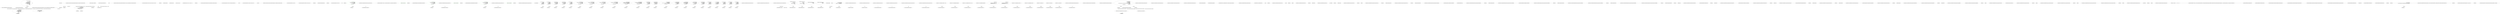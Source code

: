 digraph  {
n36 [label="System.Collections.Generic.IEnumerable<CommandLine.Core.Token>", span=""];
n37 [label="System.Func<string, CommandLine.Infrastructure.Maybe<CommandLine.Core.TypeDescriptor>>", span=""];
n38 [label="CommandLine.Core.Token", span=""];
n39 [label="CommandLine.Core.Token", span=""];
n40 [label="System.Collections.Generic.IEnumerable<CommandLine.Core.Token>", span=""];
n41 [label=nameIndex, span=""];
n0 [cluster="CommandLine.Core.Sequence.Partition(System.Collections.Generic.IEnumerable<CommandLine.Core.Token>, System.Func<string, CommandLine.Infrastructure.Maybe<CommandLine.Core.TypeDescriptor>>)", label="Entry CommandLine.Core.Sequence.Partition(System.Collections.Generic.IEnumerable<CommandLine.Core.Token>, System.Func<string, CommandLine.Infrastructure.Maybe<CommandLine.Core.TypeDescriptor>>)", span="11-11"];
n1 [cluster="CommandLine.Core.Sequence.Partition(System.Collections.Generic.IEnumerable<CommandLine.Core.Token>, System.Func<string, CommandLine.Infrastructure.Maybe<CommandLine.Core.TypeDescriptor>>)", label="return from tseq in tokens.Pairwise(\r\n                (f, s) =>\r\n                        f.IsName() && s.IsValue()\r\n                            ? typeLookup(f.Text).Return(info =>\r\n                                   info.TargetType == TargetType.Sequence\r\n                                        ? new[] { f }.Concat(tokens.OfSequence(f, info))\r\n                                        : new Token[] { }, new Token[] { })\r\n                            : new Token[] { })\r\n                   from t in tseq\r\n                   select t;", span="15-24"];
n5 [cluster="lambda expression", label="f.IsName() && s.IsValue()\r\n                            ? typeLookup(f.Text).Return(info =>\r\n                                   info.TargetType == TargetType.Sequence\r\n                                        ? new[] { f }.Concat(tokens.OfSequence(f, info))\r\n                                        : new Token[] { }, new Token[] { })\r\n                            : new Token[] { }", span="17-22"];
n12 [cluster="lambda expression", label="info.TargetType == TargetType.Sequence\r\n                                        ? new[] { f }.Concat(tokens.OfSequence(f, info))\r\n                                        : new Token[] { }", span="19-21"];
n2 [cluster="CommandLine.Core.Sequence.Partition(System.Collections.Generic.IEnumerable<CommandLine.Core.Token>, System.Func<string, CommandLine.Infrastructure.Maybe<CommandLine.Core.TypeDescriptor>>)", label="Exit CommandLine.Core.Sequence.Partition(System.Collections.Generic.IEnumerable<CommandLine.Core.Token>, System.Func<string, CommandLine.Infrastructure.Maybe<CommandLine.Core.TypeDescriptor>>)", span="11-11"];
n3 [cluster="System.Collections.Generic.IEnumerable<TSource>.Pairwise<TSource, TResult>(System.Func<TSource, TSource, TResult>)", label="Entry System.Collections.Generic.IEnumerable<TSource>.Pairwise<TSource, TResult>(System.Func<TSource, TSource, TResult>)", span="10-10"];
n4 [cluster="lambda expression", label="Entry lambda expression", span="16-22"];
n6 [cluster="lambda expression", label="Exit lambda expression", span="16-22"];
n7 [cluster="CommandLine.Core.Token.IsName()", label="Entry CommandLine.Core.Token.IsName()", span="68-68"];
n8 [cluster="CommandLine.Core.Token.IsValue()", label="Entry CommandLine.Core.Token.IsValue()", span="73-73"];
n9 [cluster="System.Func<T, TResult>.Invoke(T)", label="Entry System.Func<T, TResult>.Invoke(T)", span="0-0"];
n10 [cluster="CommandLine.Infrastructure.Maybe<T1>.Return<T1, T2>(System.Func<T1, T2>, T2)", label="Entry CommandLine.Infrastructure.Maybe<T1>.Return<T1, T2>(System.Func<T1, T2>, T2)", span="100-100"];
n11 [cluster="lambda expression", label="Entry lambda expression", span="18-21"];
n13 [cluster="lambda expression", label="Exit lambda expression", span="18-21"];
n14 [cluster="System.Collections.Generic.IEnumerable<CommandLine.Core.Token>.OfSequence(CommandLine.Core.Token, CommandLine.Core.TypeDescriptor)", label="Entry System.Collections.Generic.IEnumerable<CommandLine.Core.Token>.OfSequence(CommandLine.Core.Token, CommandLine.Core.TypeDescriptor)", span="27-27"];
n15 [cluster="System.Collections.Generic.IEnumerable<TSource>.Concat<TSource>(System.Collections.Generic.IEnumerable<TSource>)", label="Entry System.Collections.Generic.IEnumerable<TSource>.Concat<TSource>(System.Collections.Generic.IEnumerable<TSource>)", span="0-0"];
n16 [cluster="CommandLine.Core.Sequence.OfSequence(System.Collections.Generic.IEnumerable<CommandLine.Core.Token>, CommandLine.Core.Token, CommandLine.Core.TypeDescriptor)", label="Entry CommandLine.Core.Sequence.OfSequence(System.Collections.Generic.IEnumerable<CommandLine.Core.Token>, CommandLine.Core.Token, CommandLine.Core.TypeDescriptor)", span="27-27"];
n17 [cluster="CommandLine.Core.Sequence.OfSequence(System.Collections.Generic.IEnumerable<CommandLine.Core.Token>, CommandLine.Core.Token, CommandLine.Core.TypeDescriptor)", label="var nameIndex = tokens.IndexOf(t => t.Equals(nameToken))", span="29-29"];
n26 [cluster="lambda expression", label="t.Equals(nameToken)", span="29-29"];
n19 [cluster="CommandLine.Core.Sequence.OfSequence(System.Collections.Generic.IEnumerable<CommandLine.Core.Token>, CommandLine.Core.Token, CommandLine.Core.TypeDescriptor)", label="return info.MaxItems.Return(\r\n                    n => tokens.Skip(nameIndex + 1).Take(n),\r\n                         tokens.Skip(nameIndex + 1).TakeWhile(v => v.IsValue()));", span="32-34"];
n30 [cluster="lambda expression", label="tokens.Skip(nameIndex + 1).Take(n)", span="33-33"];
n18 [cluster="CommandLine.Core.Sequence.OfSequence(System.Collections.Generic.IEnumerable<CommandLine.Core.Token>, CommandLine.Core.Token, CommandLine.Core.TypeDescriptor)", label="nameIndex >= 0", span="30-30"];
n22 [cluster="System.Collections.Generic.IEnumerable<TSource>.IndexOf<TSource>(System.Func<TSource, bool>)", label="Entry System.Collections.Generic.IEnumerable<TSource>.IndexOf<TSource>(System.Func<TSource, bool>)", span="36-36"];
n25 [cluster="lambda expression", label="Entry lambda expression", span="29-29"];
n20 [cluster="CommandLine.Core.Sequence.OfSequence(System.Collections.Generic.IEnumerable<CommandLine.Core.Token>, CommandLine.Core.Token, CommandLine.Core.TypeDescriptor)", label="return new Token[] { };", span="36-36"];
n21 [cluster="CommandLine.Core.Sequence.OfSequence(System.Collections.Generic.IEnumerable<CommandLine.Core.Token>, CommandLine.Core.Token, CommandLine.Core.TypeDescriptor)", label="Exit CommandLine.Core.Sequence.OfSequence(System.Collections.Generic.IEnumerable<CommandLine.Core.Token>, CommandLine.Core.Token, CommandLine.Core.TypeDescriptor)", span="27-27"];
n23 [cluster="System.Collections.Generic.IEnumerable<TSource>.Skip<TSource>(int)", label="Entry System.Collections.Generic.IEnumerable<TSource>.Skip<TSource>(int)", span="0-0"];
n24 [cluster="System.Collections.Generic.IEnumerable<TSource>.TakeWhile<TSource>(System.Func<TSource, bool>)", label="Entry System.Collections.Generic.IEnumerable<TSource>.TakeWhile<TSource>(System.Func<TSource, bool>)", span="0-0"];
n29 [cluster="lambda expression", label="Entry lambda expression", span="33-33"];
n33 [cluster="lambda expression", label="Entry lambda expression", span="34-34"];
n27 [cluster="lambda expression", label="Exit lambda expression", span="29-29"];
n28 [cluster="CommandLine.Core.Token.Equals(CommandLine.Core.Token)", label="Entry CommandLine.Core.Token.Equals(CommandLine.Core.Token)", span="55-55"];
n31 [cluster="lambda expression", label="Exit lambda expression", span="33-33"];
n32 [cluster="System.Collections.Generic.IEnumerable<TSource>.Take<TSource>(int)", label="Entry System.Collections.Generic.IEnumerable<TSource>.Take<TSource>(int)", span="0-0"];
n34 [cluster="lambda expression", label="v.IsValue()", span="34-34"];
n35 [cluster="lambda expression", label="Exit lambda expression", span="34-34"];
d119 [cluster="CommandLine.Tests.Unit.Core.InstanceBuilderTests.Parse_sequence_value_without_range_constraints(string[], long[])", color=green, community=0, label="var result = InstanceBuilder.Build(\r\n                () => new FakeOptionsWithSequenceWithoutRange(),\r\n                arguments,\r\n                StringComparer.Ordinal,\r\n                CultureInfo.InvariantCulture)", prediction=0, span="304-308"];
d118 [cluster="CommandLine.Tests.Unit.Core.InstanceBuilderTests.Parse_sequence_value_without_range_constraints(string[], long[])", label="Entry CommandLine.Tests.Unit.Core.InstanceBuilderTests.Parse_sequence_value_without_range_constraints(string[], long[])", span="299-299"];
d120 [cluster="CommandLine.Tests.Unit.Core.InstanceBuilderTests.Parse_sequence_value_without_range_constraints(string[], long[])", label="expected.ShouldBeEquivalentTo(result.Value.LongSequence)", span="311-311"];
d9 [cluster="CommandLine.Core.InstanceBuilder.Build<T>(System.Func<T>, System.Collections.Generic.IEnumerable<string>, System.StringComparer, System.Globalization.CultureInfo)", label="Entry CommandLine.Core.InstanceBuilder.Build<T>(System.Func<T>, System.Collections.Generic.IEnumerable<string>, System.StringComparer, System.Globalization.CultureInfo)", span="12-12"];
d122 [cluster="lambda expression", label="Entry lambda expression", span="305-305"];
d123 [cluster="lambda expression", color=green, community=0, label="new FakeOptionsWithSequenceWithoutRange()", prediction=1, span="305-305"];
d124 [cluster="lambda expression", label="Exit lambda expression", span="305-305"];
d125 [cluster="CommandLine.Tests.Fakes.FakeOptionsWithSequenceWithoutRange.FakeOptionsWithSequenceWithoutRange()", label="Entry CommandLine.Tests.Fakes.FakeOptionsWithSequenceWithoutRange.FakeOptionsWithSequenceWithoutRange()", span="9-9"];
d127 [cluster="CommandLine.Tests.Unit.Core.InstanceBuilderTests.Parse_long_sequence_with_separator(string[], long[])", color=green, community=0, label="var result = InstanceBuilder.Build(\r\n                () => new FakeOptionsWithSequenceAndSeparator(),\r\n                arguments,\r\n                StringComparer.Ordinal,\r\n                CultureInfo.InvariantCulture)", prediction=2, span="323-327"];
d126 [cluster="CommandLine.Tests.Unit.Core.InstanceBuilderTests.Parse_long_sequence_with_separator(string[], long[])", label="Entry CommandLine.Tests.Unit.Core.InstanceBuilderTests.Parse_long_sequence_with_separator(string[], long[])", span="318-318"];
d128 [cluster="CommandLine.Tests.Unit.Core.InstanceBuilderTests.Parse_long_sequence_with_separator(string[], long[])", label="expected.ShouldBeEquivalentTo(result.Value.LongSequence)", span="330-330"];
d130 [cluster="lambda expression", label="Entry lambda expression", span="324-324"];
d131 [cluster="lambda expression", color=green, community=0, label="new FakeOptionsWithSequenceAndSeparator()", prediction=3, span="324-324"];
d132 [cluster="lambda expression", label="Exit lambda expression", span="324-324"];
d133 [cluster="CommandLine.Tests.Fakes.FakeOptionsWithSequenceAndSeparator.FakeOptionsWithSequenceAndSeparator()", label="Entry CommandLine.Tests.Fakes.FakeOptionsWithSequenceAndSeparator.FakeOptionsWithSequenceAndSeparator()", span="9-9"];
d135 [cluster="CommandLine.Tests.Unit.Core.InstanceBuilderTests.Parse_string_sequence_with_separator(string[], string[])", color=green, community=0, label="var result = InstanceBuilder.Build(\r\n                () => new FakeOptionsWithSequenceAndSeparator(),\r\n                arguments,\r\n                StringComparer.Ordinal,\r\n                CultureInfo.InvariantCulture)", prediction=4, span="343-347"];
d134 [cluster="CommandLine.Tests.Unit.Core.InstanceBuilderTests.Parse_string_sequence_with_separator(string[], string[])", label="Entry CommandLine.Tests.Unit.Core.InstanceBuilderTests.Parse_string_sequence_with_separator(string[], string[])", span="338-338"];
d136 [cluster="CommandLine.Tests.Unit.Core.InstanceBuilderTests.Parse_string_sequence_with_separator(string[], string[])", label="expected.ShouldBeEquivalentTo(result.Value.StringSequence)", span="350-350"];
d138 [cluster="lambda expression", label="Entry lambda expression", span="344-344"];
d139 [cluster="lambda expression", color=green, community=0, label="new FakeOptionsWithSequenceAndSeparator()", prediction=5, span="344-344"];
d140 [cluster="lambda expression", label="Exit lambda expression", span="344-344"];
d121 [cluster="CommandLine.Tests.Unit.Core.InstanceBuilderTests.Parse_sequence_value_without_range_constraints(string[], long[])", label="Exit CommandLine.Tests.Unit.Core.InstanceBuilderTests.Parse_sequence_value_without_range_constraints(string[], long[])", span="299-299"];
d104 [cluster="Unk.ShouldBeEquivalentTo", label="Entry Unk.ShouldBeEquivalentTo", span=""];
d3 [cluster="CommandLine.Tests.Unit.Core.InstanceBuilderTests.Explicit_help_request_generates_help_requested_error()", label="var result = InstanceBuilder.Build(\r\n                () => fakeOptions,\r\n                new[] { ''--help'' },\r\n                StringComparer.Ordinal,\r\n                CultureInfo.InvariantCulture)", span="24-28"];
d16 [cluster="CommandLine.Tests.Unit.Core.InstanceBuilderTests.Parse_negative_long_value(string[], long)", label="var result = InstanceBuilder.Build(\r\n                () => new FakeOptions(),\r\n                arguments,\r\n                StringComparer.Ordinal,\r\n                CultureInfo.InvariantCulture)", span="45-49"];
d24 [cluster="CommandLine.Tests.Unit.Core.InstanceBuilderTests.Parse_double_value(string[], double)", label="var result = InstanceBuilder.Build(\r\n                () => new FakeOptionsWithDouble(),\r\n                arguments,\r\n                StringComparer.Ordinal,\r\n                CultureInfo.InvariantCulture)", span="68-72"];
d32 [cluster="CommandLine.Tests.Unit.Core.InstanceBuilderTests.Parse_int_sequence(string[], int[])", label="var result = InstanceBuilder.Build(\r\n                () => new FakeOptionsWithSequence(),\r\n                arguments,\r\n                StringComparer.Ordinal,\r\n                CultureInfo.InvariantCulture)", span="92-96"];
d41 [cluster="CommandLine.Tests.Unit.Core.InstanceBuilderTests.Parse_int_sequence_with_range(string[], int[])", label="var result = InstanceBuilder.Build(\r\n                () => new FakeOptions(),\r\n                arguments,\r\n                StringComparer.Ordinal,\r\n                CultureInfo.InvariantCulture)", span="114-118"];
d48 [cluster="CommandLine.Tests.Unit.Core.InstanceBuilderTests.Parse_string_sequence_with_only_min_constraint(string[], string[])", label="var result = InstanceBuilder.Build(\r\n                () => new FakeOptionsWithSequenceAndOnlyMinConstraint(),\r\n                arguments,\r\n                StringComparer.Ordinal,\r\n                CultureInfo.InvariantCulture)", span="137-141"];
d56 [cluster="CommandLine.Tests.Unit.Core.InstanceBuilderTests.Parse_string_sequence_with_only_max_constraint(string[], string[])", label="var result = InstanceBuilder.Build(\r\n                () => new FakeOptionsWithSequenceAndOnlyMaxConstraint(),\r\n                arguments,\r\n                StringComparer.Ordinal,\r\n                CultureInfo.InvariantCulture)", span="159-163"];
d65 [cluster="CommandLine.Tests.Unit.Core.InstanceBuilderTests.Breaking_min_constraint_in_string_sequence_gererates_MissingValueOptionError()", label="var result = InstanceBuilder.Build(\r\n                () => new FakeOptionsWithSequenceAndOnlyMinConstraint(),\r\n                new[] { ''-s'' },\r\n                StringComparer.Ordinal,\r\n                CultureInfo.InvariantCulture)", span="178-182"];
d75 [cluster="CommandLine.Tests.Unit.Core.InstanceBuilderTests.Breaking_min_constraint_in_string_sequence_as_value_gererates_SequenceOutOfRangeError()", label="var result = InstanceBuilder.Build(\r\n                () => new FakeOptionsWithSequenceAndOnlyMinConstraintAsValue(),\r\n                new string[] { },\r\n                StringComparer.Ordinal,\r\n                CultureInfo.InvariantCulture)", span="197-201"];
d85 [cluster="CommandLine.Tests.Unit.Core.InstanceBuilderTests.Breaking_max_constraint_in_string_sequence_gererates_SequenceOutOfRangeError()", label="var result = InstanceBuilder.Build(\r\n                () => new FakeOptionsWithSequenceAndOnlyMaxConstraint(),\r\n                new[] { ''--string-seq=one'', ''two'', ''three'', ''this-is-too-much'' },\r\n                StringComparer.Ordinal,\r\n                CultureInfo.InvariantCulture)", span="217-221"];
d93 [cluster="CommandLine.Tests.Unit.Core.InstanceBuilderTests.Breaking_max_constraint_in_string_sequence_as_value_gererates_SequenceOutOfRangeError()", label="var result = InstanceBuilder.Build(\r\n                () => new FakeOptionsWithSequenceAndOnlyMaxConstraintAsValue(),\r\n                new[] { ''one'', ''two'', ''three'', ''this-is-too-much'' },\r\n                StringComparer.Ordinal,\r\n                CultureInfo.InvariantCulture)", span="236-240"];
d101 [cluster="CommandLine.Tests.Unit.Core.InstanceBuilderTests.Parse_enum_value(string[], CommandLine.Tests.Fakes.Colors)", label="var result = InstanceBuilder.Build(\r\n                () => new FakeOptionsWithEnum(),\r\n                arguments,\r\n                StringComparer.Ordinal,\r\n                CultureInfo.InvariantCulture)", span="260-264"];
d111 [cluster="CommandLine.Tests.Unit.Core.InstanceBuilderTests.Parse_values_partitioned_between_sequence_and_scalar()", label="var result = InstanceBuilder.Build(\r\n                () => new FakeOptionsWithValues(),\r\n                new[] { ''10'', ''a'', ''b'', ''c'', ''20'' },\r\n                StringComparer.Ordinal,\r\n                CultureInfo.InvariantCulture)", span="285-289"];
d165 [cluster="CommandLine.Tests.Unit.Core.InstanceBuilderTests.Parse_option_from_different_sets_gererates_MutuallyExclusiveSetError()", label="var result = InstanceBuilder.Build(\r\n                () => new FakeOptionsWithSets(),\r\n                new[] { ''--weburl'', ''http://mywebsite.org/'', ''--ftpurl'', ''fpt://ftpsite.org/'' },\r\n                StringComparer.Ordinal,\r\n                CultureInfo.InvariantCulture)", span="398-402"];
d175 [cluster="CommandLine.Tests.Unit.Core.InstanceBuilderTests.Two_required_options_at_the_same_set_and_one_is_true()", label="var result = InstanceBuilder.Build(\r\n                () => new FakeOptionWithRequiredAndSet(),\r\n                new[] { ''--ftpurl'', ''str1''},\r\n                StringComparer.Ordinal,\r\n                CultureInfo.InvariantCulture)", span="418-422"];
d184 [cluster="CommandLine.Tests.Unit.Core.InstanceBuilderTests.Two_required_options_at_the_same_set_and_both_are_true()", label="var result = InstanceBuilder.Build(\r\n                () => new FakeOptionWithRequiredAndSet(),\r\n                new[] { ''--ftpurl'', ''str1'', ''--weburl'', ''str2'' },\r\n                StringComparer.Ordinal,\r\n                CultureInfo.InvariantCulture)", span="438-442"];
d192 [cluster="CommandLine.Tests.Unit.Core.InstanceBuilderTests.Two_required_options_at_the_same_set_and_none_are_true()", label="var result = InstanceBuilder.Build(\r\n                () => new FakeOptionWithRequiredAndSet(),\r\n                new[] {''''},\r\n                StringComparer.Ordinal,\r\n                CultureInfo.InvariantCulture)", span="458-462"];
d201 [cluster="CommandLine.Tests.Unit.Core.InstanceBuilderTests.Omitting_required_option_gererates_MissingRequiredOptionError()", label="var result = InstanceBuilder.Build(\r\n                () => new FakeOptionWithRequired(),\r\n                new string[] { },\r\n                StringComparer.Ordinal,\r\n                CultureInfo.InvariantCulture)", span="476-480"];
d210 [cluster="CommandLine.Tests.Unit.Core.InstanceBuilderTests.Wrong_range_in_sequence_gererates_SequenceOutOfRangeError()", label="var result = InstanceBuilder.Build(\r\n                () => new FakeOptions(),\r\n                new [] { ''-i'', ''10'' },\r\n                StringComparer.Ordinal,\r\n                CultureInfo.InvariantCulture)", span="495-499"];
d218 [cluster="CommandLine.Tests.Unit.Core.InstanceBuilderTests.Parse_unknown_long_option_gererates_UnknownOptionError()", label="var result = InstanceBuilder.Build(\r\n                () => new FakeOptions(),\r\n                new[] { ''--stringvalue'', ''abc'', ''--xyz'' },\r\n                StringComparer.Ordinal,\r\n                CultureInfo.InvariantCulture)", span="514-518"];
d227 [cluster="CommandLine.Tests.Unit.Core.InstanceBuilderTests.Parse_unknown_short_option_gererates_UnknownOptionError()", label="var result = InstanceBuilder.Build(\r\n                () => new FakeOptions(),\r\n                new[] { ''-z'', ''-x'' },\r\n                StringComparer.Ordinal,\r\n                CultureInfo.InvariantCulture)", span="533-537"];
d235 [cluster="CommandLine.Tests.Unit.Core.InstanceBuilderTests.Parse_unknown_short_option_in_option_group_gererates_UnknownOptionError()", label="var result = InstanceBuilder.Build(\r\n                () => new FakeOptions(),\r\n                new[] { ''-zx'' },\r\n                StringComparer.Ordinal,\r\n                CultureInfo.InvariantCulture)", span="552-556"];
d242 [cluster="CommandLine.Tests.Unit.Core.InstanceBuilderTests.Omitting_names_assumes_identifier_as_long_name(string[], string)", label="var result = InstanceBuilder.Build(\r\n                () => new FakeOptions(),\r\n                arguments,\r\n                StringComparer.Ordinal,\r\n                CultureInfo.InvariantCulture)", span="572-576"];
d129 [cluster="CommandLine.Tests.Unit.Core.InstanceBuilderTests.Parse_long_sequence_with_separator(string[], long[])", label="Exit CommandLine.Tests.Unit.Core.InstanceBuilderTests.Parse_long_sequence_with_separator(string[], long[])", span="318-318"];
d137 [cluster="CommandLine.Tests.Unit.Core.InstanceBuilderTests.Parse_string_sequence_with_separator(string[], string[])", label="Exit CommandLine.Tests.Unit.Core.InstanceBuilderTests.Parse_string_sequence_with_separator(string[], string[])", span="338-338"];
d102 [cluster="CommandLine.Tests.Unit.Core.InstanceBuilderTests.Parse_enum_value(string[], CommandLine.Tests.Fakes.Colors)", label="expected.ShouldBeEquivalentTo(result.Value.Colors)", span="267-267"];
d112 [cluster="CommandLine.Tests.Unit.Core.InstanceBuilderTests.Parse_values_partitioned_between_sequence_and_scalar()", label="expectedResult.ShouldBeEquivalentTo(result.Value)", span="292-292"];
d145 [cluster="CommandLine.Tests.Unit.Core.InstanceBuilderTests.Double_dash_force_subsequent_arguments_as_values()", label="expectedResult.ShouldBeEquivalentTo(result.Value)", span="382-382"];
d176 [cluster="CommandLine.Tests.Unit.Core.InstanceBuilderTests.Two_required_options_at_the_same_set_and_one_is_true()", label="expectedResult.ShouldBeEquivalentTo(result.Value)", span="425-425"];
d185 [cluster="CommandLine.Tests.Unit.Core.InstanceBuilderTests.Two_required_options_at_the_same_set_and_both_are_true()", label="expectedResult.ShouldBeEquivalentTo(result.Value)", span="445-445"];
d1 [cluster="CommandLine.Tests.Unit.Core.InstanceBuilderTests.Explicit_help_request_generates_help_requested_error()", label="var fakeOptions = new FakeOptions()", span="18-18"];
d2 [cluster="CommandLine.Tests.Unit.Core.InstanceBuilderTests.Explicit_help_request_generates_help_requested_error()", label="var expectedResult = ParserResult.Create(\r\n                ParserResultType.Options,\r\n                fakeOptions, new Error[] { new HelpRequestedError() })", span="19-21"];
d4 [cluster="CommandLine.Tests.Unit.Core.InstanceBuilderTests.Explicit_help_request_generates_help_requested_error()", label="Assert.True(expectedResult.Equals(result))", span="31-31"];
d12 [cluster="lambda expression", label="Entry lambda expression", span="25-25"];
d15 [cluster="CommandLine.Tests.Unit.Core.InstanceBuilderTests.Parse_negative_long_value(string[], long)", label="Entry CommandLine.Tests.Unit.Core.InstanceBuilderTests.Parse_negative_long_value(string[], long)", span="40-40"];
d17 [cluster="CommandLine.Tests.Unit.Core.InstanceBuilderTests.Parse_negative_long_value(string[], long)", label="Assert.Equal(expected, result.Value.LongValue)", span="52-52"];
d20 [cluster="lambda expression", label="Entry lambda expression", span="46-46"];
d23 [cluster="CommandLine.Tests.Unit.Core.InstanceBuilderTests.Parse_double_value(string[], double)", label="Entry CommandLine.Tests.Unit.Core.InstanceBuilderTests.Parse_double_value(string[], double)", span="63-63"];
d25 [cluster="CommandLine.Tests.Unit.Core.InstanceBuilderTests.Parse_double_value(string[], double)", label="Assert.Equal(expected, result.Value.DoubleValue)", span="75-75"];
d27 [cluster="lambda expression", label="Entry lambda expression", span="69-69"];
d31 [cluster="CommandLine.Tests.Unit.Core.InstanceBuilderTests.Parse_int_sequence(string[], int[])", label="Entry CommandLine.Tests.Unit.Core.InstanceBuilderTests.Parse_int_sequence(string[], int[])", span="87-87"];
d33 [cluster="CommandLine.Tests.Unit.Core.InstanceBuilderTests.Parse_int_sequence(string[], int[])", label="Assert.True(expected.SequenceEqual(result.Value.IntSequence))", span="99-99"];
d36 [cluster="lambda expression", label="Entry lambda expression", span="93-93"];
d40 [cluster="CommandLine.Tests.Unit.Core.InstanceBuilderTests.Parse_int_sequence_with_range(string[], int[])", label="Entry CommandLine.Tests.Unit.Core.InstanceBuilderTests.Parse_int_sequence_with_range(string[], int[])", span="109-109"];
d42 [cluster="CommandLine.Tests.Unit.Core.InstanceBuilderTests.Parse_int_sequence_with_range(string[], int[])", label="Assert.True(expected.SequenceEqual(result.Value.IntSequence))", span="121-121"];
d44 [cluster="lambda expression", label="Entry lambda expression", span="115-115"];
d47 [cluster="CommandLine.Tests.Unit.Core.InstanceBuilderTests.Parse_string_sequence_with_only_min_constraint(string[], string[])", label="Entry CommandLine.Tests.Unit.Core.InstanceBuilderTests.Parse_string_sequence_with_only_min_constraint(string[], string[])", span="132-132"];
d49 [cluster="CommandLine.Tests.Unit.Core.InstanceBuilderTests.Parse_string_sequence_with_only_min_constraint(string[], string[])", label="Assert.True(expected.SequenceEqual(result.Value.StringSequence))", span="144-144"];
d51 [cluster="lambda expression", label="Entry lambda expression", span="138-138"];
d55 [cluster="CommandLine.Tests.Unit.Core.InstanceBuilderTests.Parse_string_sequence_with_only_max_constraint(string[], string[])", label="Entry CommandLine.Tests.Unit.Core.InstanceBuilderTests.Parse_string_sequence_with_only_max_constraint(string[], string[])", span="154-154"];
d57 [cluster="CommandLine.Tests.Unit.Core.InstanceBuilderTests.Parse_string_sequence_with_only_max_constraint(string[], string[])", label="Assert.True(expected.SequenceEqual(result.Value.StringSequence))", span="166-166"];
d59 [cluster="lambda expression", label="Entry lambda expression", span="160-160"];
d64 [cluster="CommandLine.Tests.Unit.Core.InstanceBuilderTests.Breaking_min_constraint_in_string_sequence_gererates_MissingValueOptionError()", label="var expectedResult = new[] { new MissingValueOptionError(new NameInfo(''s'', ''string-seq'')) }", span="175-175"];
d66 [cluster="CommandLine.Tests.Unit.Core.InstanceBuilderTests.Breaking_min_constraint_in_string_sequence_gererates_MissingValueOptionError()", label="Assert.True(expectedResult.SequenceEqual(result.Errors))", span="185-185"];
d70 [cluster="lambda expression", label="Entry lambda expression", span="179-179"];
d74 [cluster="CommandLine.Tests.Unit.Core.InstanceBuilderTests.Breaking_min_constraint_in_string_sequence_as_value_gererates_SequenceOutOfRangeError()", label="var expectedResult = new[] { new SequenceOutOfRangeError(NameInfo.EmptyName) }", span="194-194"];
d76 [cluster="CommandLine.Tests.Unit.Core.InstanceBuilderTests.Breaking_min_constraint_in_string_sequence_as_value_gererates_SequenceOutOfRangeError()", label="Assert.True(expectedResult.SequenceEqual(result.Errors))", span="204-204"];
d79 [cluster="lambda expression", label="Entry lambda expression", span="198-198"];
d84 [cluster="CommandLine.Tests.Unit.Core.InstanceBuilderTests.Breaking_max_constraint_in_string_sequence_gererates_SequenceOutOfRangeError()", label="var expectedResult = new[] { new SequenceOutOfRangeError(new NameInfo(''s'', ''string-seq'')) }", span="214-214"];
d86 [cluster="CommandLine.Tests.Unit.Core.InstanceBuilderTests.Breaking_max_constraint_in_string_sequence_gererates_SequenceOutOfRangeError()", label="Assert.True(expectedResult.SequenceEqual(result.Errors))", span="224-224"];
d88 [cluster="lambda expression", label="Entry lambda expression", span="218-218"];
d92 [cluster="CommandLine.Tests.Unit.Core.InstanceBuilderTests.Breaking_max_constraint_in_string_sequence_as_value_gererates_SequenceOutOfRangeError()", label="var expectedResult = new[] { new SequenceOutOfRangeError(NameInfo.EmptyName) }", span="233-233"];
d94 [cluster="CommandLine.Tests.Unit.Core.InstanceBuilderTests.Breaking_max_constraint_in_string_sequence_as_value_gererates_SequenceOutOfRangeError()", label="Assert.True(expectedResult.SequenceEqual(result.Errors))", span="243-243"];
d96 [cluster="lambda expression", label="Entry lambda expression", span="237-237"];
d100 [cluster="CommandLine.Tests.Unit.Core.InstanceBuilderTests.Parse_enum_value(string[], CommandLine.Tests.Fakes.Colors)", label="Entry CommandLine.Tests.Unit.Core.InstanceBuilderTests.Parse_enum_value(string[], CommandLine.Tests.Fakes.Colors)", span="255-255"];
d105 [cluster="lambda expression", label="Entry lambda expression", span="261-261"];
d110 [cluster="CommandLine.Tests.Unit.Core.InstanceBuilderTests.Parse_values_partitioned_between_sequence_and_scalar()", label="var expectedResult = new FakeOptionsWithValues\r\n                {\r\n                    StringValue = string.Empty,\r\n                    LongValue = 10L,\r\n                    StringSequence = new[] { ''a'', ''b'', ''c'' },\r\n                    IntValue = 20\r\n                }", span="276-282"];
d115 [cluster="lambda expression", label="Entry lambda expression", span="286-286"];
d164 [cluster="CommandLine.Tests.Unit.Core.InstanceBuilderTests.Parse_option_from_different_sets_gererates_MutuallyExclusiveSetError()", label="var expectedResult = new[]\r\n                {\r\n                    new MutuallyExclusiveSetError(new NameInfo('''', ''weburl'')),\r\n                    new MutuallyExclusiveSetError(new NameInfo('''', ''ftpurl''))\r\n                }", span="391-395"];
d166 [cluster="CommandLine.Tests.Unit.Core.InstanceBuilderTests.Parse_option_from_different_sets_gererates_MutuallyExclusiveSetError()", label="Assert.True(expectedResult.SequenceEqual(result.Errors))", span="405-405"];
d169 [cluster="lambda expression", label="Entry lambda expression", span="399-399"];
d174 [cluster="CommandLine.Tests.Unit.Core.InstanceBuilderTests.Two_required_options_at_the_same_set_and_one_is_true()", label="var expectedResult = new FakeOptionWithRequiredAndSet {\r\n                FtpUrl = ''str1'',\r\n                WebUrl = null\r\n            }", span="413-416"];
d179 [cluster="lambda expression", label="Entry lambda expression", span="419-419"];
d183 [cluster="CommandLine.Tests.Unit.Core.InstanceBuilderTests.Two_required_options_at_the_same_set_and_both_are_true()", label="var expectedResult = new FakeOptionWithRequiredAndSet {\r\n                FtpUrl = ''str1'',\r\n                WebUrl = ''str2''\r\n            }", span="433-436"];
d187 [cluster="lambda expression", label="Entry lambda expression", span="439-439"];
d191 [cluster="CommandLine.Tests.Unit.Core.InstanceBuilderTests.Two_required_options_at_the_same_set_and_none_are_true()", label="var expectedResult = new[]\r\n            {\r\n                new MissingRequiredOptionError(new NameInfo('''', ''ftpurl'')),\r\n                new MissingRequiredOptionError(new NameInfo('''', ''weburl''))\r\n            }", span="452-456"];
d193 [cluster="CommandLine.Tests.Unit.Core.InstanceBuilderTests.Two_required_options_at_the_same_set_and_none_are_true()", label="Assert.True(expectedResult.SequenceEqual(result.Errors))", span="465-465"];
d196 [cluster="lambda expression", label="Entry lambda expression", span="459-459"];
d200 [cluster="CommandLine.Tests.Unit.Core.InstanceBuilderTests.Omitting_required_option_gererates_MissingRequiredOptionError()", label="var expectedResult = new[] { new MissingRequiredOptionError(new NameInfo('''', ''str'')) }", span="473-473"];
d202 [cluster="CommandLine.Tests.Unit.Core.InstanceBuilderTests.Omitting_required_option_gererates_MissingRequiredOptionError()", label="Assert.True(expectedResult.SequenceEqual(result.Errors))", span="483-483"];
d204 [cluster="lambda expression", label="Entry lambda expression", span="477-477"];
d209 [cluster="CommandLine.Tests.Unit.Core.InstanceBuilderTests.Wrong_range_in_sequence_gererates_SequenceOutOfRangeError()", label="var expectedResult = new[] { new SequenceOutOfRangeError(new NameInfo(''i'', '''')) }", span="492-492"];
d211 [cluster="CommandLine.Tests.Unit.Core.InstanceBuilderTests.Wrong_range_in_sequence_gererates_SequenceOutOfRangeError()", label="Assert.True(expectedResult.SequenceEqual(result.Errors))", span="502-502"];
d213 [cluster="lambda expression", label="Entry lambda expression", span="496-496"];
d217 [cluster="CommandLine.Tests.Unit.Core.InstanceBuilderTests.Parse_unknown_long_option_gererates_UnknownOptionError()", label="var expectedResult = new[] { new UnknownOptionError(''xyz'') }", span="511-511"];
d219 [cluster="CommandLine.Tests.Unit.Core.InstanceBuilderTests.Parse_unknown_long_option_gererates_UnknownOptionError()", label="Assert.True(expectedResult.SequenceEqual(result.Errors))", span="521-521"];
d222 [cluster="lambda expression", label="Entry lambda expression", span="515-515"];
d226 [cluster="CommandLine.Tests.Unit.Core.InstanceBuilderTests.Parse_unknown_short_option_gererates_UnknownOptionError()", label="var expectedResult = new[] { new UnknownOptionError(''z'') }", span="530-530"];
d228 [cluster="CommandLine.Tests.Unit.Core.InstanceBuilderTests.Parse_unknown_short_option_gererates_UnknownOptionError()", label="Assert.True(expectedResult.SequenceEqual(result.Errors))", span="540-540"];
d230 [cluster="lambda expression", label="Entry lambda expression", span="534-534"];
d234 [cluster="CommandLine.Tests.Unit.Core.InstanceBuilderTests.Parse_unknown_short_option_in_option_group_gererates_UnknownOptionError()", label="var expectedResult = new[] { new UnknownOptionError(''z'') }", span="549-549"];
d236 [cluster="CommandLine.Tests.Unit.Core.InstanceBuilderTests.Parse_unknown_short_option_in_option_group_gererates_UnknownOptionError()", label="Assert.True(expectedResult.SequenceEqual(result.Errors))", span="559-559"];
d238 [cluster="lambda expression", label="Entry lambda expression", span="553-553"];
d241 [cluster="CommandLine.Tests.Unit.Core.InstanceBuilderTests.Omitting_names_assumes_identifier_as_long_name(string[], string)", label="Entry CommandLine.Tests.Unit.Core.InstanceBuilderTests.Omitting_names_assumes_identifier_as_long_name(string[], string)", span="567-567"];
d243 [cluster="CommandLine.Tests.Unit.Core.InstanceBuilderTests.Omitting_names_assumes_identifier_as_long_name(string[], string)", label="Assert.True(expected.Equals(result.Value.StringValue))", span="579-579"];
d246 [cluster="lambda expression", label="Entry lambda expression", span="573-573"];
d103 [cluster="CommandLine.Tests.Unit.Core.InstanceBuilderTests.Parse_enum_value(string[], CommandLine.Tests.Fakes.Colors)", label="Exit CommandLine.Tests.Unit.Core.InstanceBuilderTests.Parse_enum_value(string[], CommandLine.Tests.Fakes.Colors)", span="255-255"];
d113 [cluster="CommandLine.Tests.Unit.Core.InstanceBuilderTests.Parse_values_partitioned_between_sequence_and_scalar()", label="Exit CommandLine.Tests.Unit.Core.InstanceBuilderTests.Parse_values_partitioned_between_sequence_and_scalar()", span="273-273"];
d142 [cluster="CommandLine.Tests.Unit.Core.InstanceBuilderTests.Double_dash_force_subsequent_arguments_as_values()", label="var expectedResult = new FakeOptionsWithValues\r\n                {\r\n                    StringValue = ''str1'',\r\n                    LongValue = 10L,\r\n                    StringSequence = new[] { ''-a'', ''--bee'', ''-c'' },\r\n                    IntValue = 20\r\n                }", span="362-368"];
d144 [cluster="CommandLine.Tests.Unit.Core.InstanceBuilderTests.Double_dash_force_subsequent_arguments_as_values()", label="var result = InstanceBuilder.Build(\r\n                () => new FakeOptionsWithValues(),\r\n                (a, optionSpecs) =>\r\n                    Tokenizer.PreprocessDashDash(a,\r\n                        args => Tokenizer.Tokenize(args, name => NameLookup.Contains(name, optionSpecs, StringComparer.Ordinal))),\r\n                arguments,\r\n                StringComparer.Ordinal,\r\n                CultureInfo.InvariantCulture)", span="372-379"];
d146 [cluster="CommandLine.Tests.Unit.Core.InstanceBuilderTests.Double_dash_force_subsequent_arguments_as_values()", label="Exit CommandLine.Tests.Unit.Core.InstanceBuilderTests.Double_dash_force_subsequent_arguments_as_values()", span="359-359"];
d177 [cluster="CommandLine.Tests.Unit.Core.InstanceBuilderTests.Two_required_options_at_the_same_set_and_one_is_true()", label="Exit CommandLine.Tests.Unit.Core.InstanceBuilderTests.Two_required_options_at_the_same_set_and_one_is_true()", span="411-411"];
d186 [cluster="CommandLine.Tests.Unit.Core.InstanceBuilderTests.Two_required_options_at_the_same_set_and_both_are_true()", label="Exit CommandLine.Tests.Unit.Core.InstanceBuilderTests.Two_required_options_at_the_same_set_and_both_are_true()", span="431-431"];
d0 [cluster="CommandLine.Tests.Unit.Core.InstanceBuilderTests.Explicit_help_request_generates_help_requested_error()", label="Entry CommandLine.Tests.Unit.Core.InstanceBuilderTests.Explicit_help_request_generates_help_requested_error()", span="15-15"];
d6 [cluster="CommandLine.Tests.Fakes.FakeOptions.FakeOptions()", label="Entry CommandLine.Tests.Fakes.FakeOptions.FakeOptions()", span="6-6"];
d13 [cluster="lambda expression", label=fakeOptions, span="25-25"];
d7 [cluster="CommandLine.HelpRequestedError.HelpRequestedError()", label="Entry CommandLine.HelpRequestedError.HelpRequestedError()", span="338-338"];
d8 [cluster="CommandLine.ParserResult.Create<T>(CommandLine.ParserResultType, T, System.Collections.Generic.IEnumerable<CommandLine.Error>)", label="Entry CommandLine.ParserResult.Create<T>(CommandLine.ParserResultType, T, System.Collections.Generic.IEnumerable<CommandLine.Error>)", span="103-103"];
d5 [cluster="CommandLine.Tests.Unit.Core.InstanceBuilderTests.Explicit_help_request_generates_help_requested_error()", label="Exit CommandLine.Tests.Unit.Core.InstanceBuilderTests.Explicit_help_request_generates_help_requested_error()", span="15-15"];
d10 [cluster="CommandLine.ParserResult<T>.Equals(CommandLine.ParserResult<T>)", label="Entry CommandLine.ParserResult<T>.Equals(CommandLine.ParserResult<T>)", span="90-90"];
d11 [cluster="Unk.True", label="Entry Unk.True", span=""];
d14 [cluster="lambda expression", label="Exit lambda expression", span="25-25"];
d18 [cluster="CommandLine.Tests.Unit.Core.InstanceBuilderTests.Parse_negative_long_value(string[], long)", label="Exit CommandLine.Tests.Unit.Core.InstanceBuilderTests.Parse_negative_long_value(string[], long)", span="40-40"];
d19 [cluster="Unk.Equal", label="Entry Unk.Equal", span=""];
d22 [cluster="lambda expression", label="Exit lambda expression", span="46-46"];
d21 [cluster="lambda expression", label="new FakeOptions()", span="46-46"];
d26 [cluster="CommandLine.Tests.Unit.Core.InstanceBuilderTests.Parse_double_value(string[], double)", label="Exit CommandLine.Tests.Unit.Core.InstanceBuilderTests.Parse_double_value(string[], double)", span="63-63"];
d29 [cluster="lambda expression", label="Exit lambda expression", span="69-69"];
d28 [cluster="lambda expression", label="new FakeOptionsWithDouble()", span="69-69"];
d34 [cluster="CommandLine.Tests.Unit.Core.InstanceBuilderTests.Parse_int_sequence(string[], int[])", label="Exit CommandLine.Tests.Unit.Core.InstanceBuilderTests.Parse_int_sequence(string[], int[])", span="87-87"];
d35 [cluster="Unk.SequenceEqual", label="Entry Unk.SequenceEqual", span=""];
d38 [cluster="lambda expression", label="Exit lambda expression", span="93-93"];
d37 [cluster="lambda expression", label="new FakeOptionsWithSequence()", span="93-93"];
d43 [cluster="CommandLine.Tests.Unit.Core.InstanceBuilderTests.Parse_int_sequence_with_range(string[], int[])", label="Exit CommandLine.Tests.Unit.Core.InstanceBuilderTests.Parse_int_sequence_with_range(string[], int[])", span="109-109"];
d46 [cluster="lambda expression", label="Exit lambda expression", span="115-115"];
d45 [cluster="lambda expression", label="new FakeOptions()", span="115-115"];
d50 [cluster="CommandLine.Tests.Unit.Core.InstanceBuilderTests.Parse_string_sequence_with_only_min_constraint(string[], string[])", label="Exit CommandLine.Tests.Unit.Core.InstanceBuilderTests.Parse_string_sequence_with_only_min_constraint(string[], string[])", span="132-132"];
d53 [cluster="lambda expression", label="Exit lambda expression", span="138-138"];
d52 [cluster="lambda expression", label="new FakeOptionsWithSequenceAndOnlyMinConstraint()", span="138-138"];
d58 [cluster="CommandLine.Tests.Unit.Core.InstanceBuilderTests.Parse_string_sequence_with_only_max_constraint(string[], string[])", label="Exit CommandLine.Tests.Unit.Core.InstanceBuilderTests.Parse_string_sequence_with_only_max_constraint(string[], string[])", span="154-154"];
d61 [cluster="lambda expression", label="Exit lambda expression", span="160-160"];
d60 [cluster="lambda expression", label="new FakeOptionsWithSequenceAndOnlyMaxConstraint()", span="160-160"];
d63 [cluster="CommandLine.Tests.Unit.Core.InstanceBuilderTests.Breaking_min_constraint_in_string_sequence_gererates_MissingValueOptionError()", label="Entry CommandLine.Tests.Unit.Core.InstanceBuilderTests.Breaking_min_constraint_in_string_sequence_gererates_MissingValueOptionError()", span="172-172"];
d68 [cluster="CommandLine.MissingValueOptionError.MissingValueOptionError(CommandLine.NameInfo)", label="Entry CommandLine.MissingValueOptionError.MissingValueOptionError(CommandLine.NameInfo)", span="261-261"];
d69 [cluster="CommandLine.NameInfo.NameInfo(string, string)", label="Entry CommandLine.NameInfo.NameInfo(string, string)", span="20-20"];
d67 [cluster="CommandLine.Tests.Unit.Core.InstanceBuilderTests.Breaking_min_constraint_in_string_sequence_gererates_MissingValueOptionError()", label="Exit CommandLine.Tests.Unit.Core.InstanceBuilderTests.Breaking_min_constraint_in_string_sequence_gererates_MissingValueOptionError()", span="172-172"];
d72 [cluster="lambda expression", label="Exit lambda expression", span="179-179"];
d71 [cluster="lambda expression", label="new FakeOptionsWithSequenceAndOnlyMinConstraint()", span="179-179"];
d73 [cluster="CommandLine.Tests.Unit.Core.InstanceBuilderTests.Breaking_min_constraint_in_string_sequence_as_value_gererates_SequenceOutOfRangeError()", label="Entry CommandLine.Tests.Unit.Core.InstanceBuilderTests.Breaking_min_constraint_in_string_sequence_as_value_gererates_SequenceOutOfRangeError()", span="191-191"];
d78 [cluster="CommandLine.SequenceOutOfRangeError.SequenceOutOfRangeError(CommandLine.NameInfo)", label="Entry CommandLine.SequenceOutOfRangeError.SequenceOutOfRangeError(CommandLine.NameInfo)", span="316-316"];
d77 [cluster="CommandLine.Tests.Unit.Core.InstanceBuilderTests.Breaking_min_constraint_in_string_sequence_as_value_gererates_SequenceOutOfRangeError()", label="Exit CommandLine.Tests.Unit.Core.InstanceBuilderTests.Breaking_min_constraint_in_string_sequence_as_value_gererates_SequenceOutOfRangeError()", span="191-191"];
d81 [cluster="lambda expression", label="Exit lambda expression", span="198-198"];
d80 [cluster="lambda expression", label="new FakeOptionsWithSequenceAndOnlyMinConstraintAsValue()", span="198-198"];
d83 [cluster="CommandLine.Tests.Unit.Core.InstanceBuilderTests.Breaking_max_constraint_in_string_sequence_gererates_SequenceOutOfRangeError()", label="Entry CommandLine.Tests.Unit.Core.InstanceBuilderTests.Breaking_max_constraint_in_string_sequence_gererates_SequenceOutOfRangeError()", span="211-211"];
d87 [cluster="CommandLine.Tests.Unit.Core.InstanceBuilderTests.Breaking_max_constraint_in_string_sequence_gererates_SequenceOutOfRangeError()", label="Exit CommandLine.Tests.Unit.Core.InstanceBuilderTests.Breaking_max_constraint_in_string_sequence_gererates_SequenceOutOfRangeError()", span="211-211"];
d90 [cluster="lambda expression", label="Exit lambda expression", span="218-218"];
d89 [cluster="lambda expression", label="new FakeOptionsWithSequenceAndOnlyMaxConstraint()", span="218-218"];
d91 [cluster="CommandLine.Tests.Unit.Core.InstanceBuilderTests.Breaking_max_constraint_in_string_sequence_as_value_gererates_SequenceOutOfRangeError()", label="Entry CommandLine.Tests.Unit.Core.InstanceBuilderTests.Breaking_max_constraint_in_string_sequence_as_value_gererates_SequenceOutOfRangeError()", span="230-230"];
d95 [cluster="CommandLine.Tests.Unit.Core.InstanceBuilderTests.Breaking_max_constraint_in_string_sequence_as_value_gererates_SequenceOutOfRangeError()", label="Exit CommandLine.Tests.Unit.Core.InstanceBuilderTests.Breaking_max_constraint_in_string_sequence_as_value_gererates_SequenceOutOfRangeError()", span="230-230"];
d98 [cluster="lambda expression", label="Exit lambda expression", span="237-237"];
d97 [cluster="lambda expression", label="new FakeOptionsWithSequenceAndOnlyMaxConstraintAsValue()", span="237-237"];
d107 [cluster="lambda expression", label="Exit lambda expression", span="261-261"];
d106 [cluster="lambda expression", label="new FakeOptionsWithEnum()", span="261-261"];
d109 [cluster="CommandLine.Tests.Unit.Core.InstanceBuilderTests.Parse_values_partitioned_between_sequence_and_scalar()", label="Entry CommandLine.Tests.Unit.Core.InstanceBuilderTests.Parse_values_partitioned_between_sequence_and_scalar()", span="273-273"];
d114 [cluster="CommandLine.Tests.Fakes.FakeOptionsWithValues.FakeOptionsWithValues()", label="Entry CommandLine.Tests.Fakes.FakeOptionsWithValues.FakeOptionsWithValues()", span="6-6"];
d117 [cluster="lambda expression", label="Exit lambda expression", span="286-286"];
d116 [cluster="lambda expression", label="new FakeOptionsWithValues()", span="286-286"];
d163 [cluster="CommandLine.Tests.Unit.Core.InstanceBuilderTests.Parse_option_from_different_sets_gererates_MutuallyExclusiveSetError()", label="Entry CommandLine.Tests.Unit.Core.InstanceBuilderTests.Parse_option_from_different_sets_gererates_MutuallyExclusiveSetError()", span="388-388"];
d168 [cluster="CommandLine.MutuallyExclusiveSetError.MutuallyExclusiveSetError(CommandLine.NameInfo)", label="Entry CommandLine.MutuallyExclusiveSetError.MutuallyExclusiveSetError(CommandLine.NameInfo)", span="294-294"];
d167 [cluster="CommandLine.Tests.Unit.Core.InstanceBuilderTests.Parse_option_from_different_sets_gererates_MutuallyExclusiveSetError()", label="Exit CommandLine.Tests.Unit.Core.InstanceBuilderTests.Parse_option_from_different_sets_gererates_MutuallyExclusiveSetError()", span="388-388"];
d171 [cluster="lambda expression", label="Exit lambda expression", span="399-399"];
d170 [cluster="lambda expression", label="new FakeOptionsWithSets()", span="399-399"];
d173 [cluster="CommandLine.Tests.Unit.Core.InstanceBuilderTests.Two_required_options_at_the_same_set_and_one_is_true()", label="Entry CommandLine.Tests.Unit.Core.InstanceBuilderTests.Two_required_options_at_the_same_set_and_one_is_true()", span="411-411"];
d178 [cluster="CommandLine.Tests.Fakes.FakeOptionWithRequiredAndSet.FakeOptionWithRequiredAndSet()", label="Entry CommandLine.Tests.Fakes.FakeOptionWithRequiredAndSet.FakeOptionWithRequiredAndSet()", span="4-4"];
d181 [cluster="lambda expression", label="Exit lambda expression", span="419-419"];
d180 [cluster="lambda expression", label="new FakeOptionWithRequiredAndSet()", span="419-419"];
d182 [cluster="CommandLine.Tests.Unit.Core.InstanceBuilderTests.Two_required_options_at_the_same_set_and_both_are_true()", label="Entry CommandLine.Tests.Unit.Core.InstanceBuilderTests.Two_required_options_at_the_same_set_and_both_are_true()", span="431-431"];
d189 [cluster="lambda expression", label="Exit lambda expression", span="439-439"];
d188 [cluster="lambda expression", label="new FakeOptionWithRequiredAndSet()", span="439-439"];
d190 [cluster="CommandLine.Tests.Unit.Core.InstanceBuilderTests.Two_required_options_at_the_same_set_and_none_are_true()", label="Entry CommandLine.Tests.Unit.Core.InstanceBuilderTests.Two_required_options_at_the_same_set_and_none_are_true()", span="450-450"];
d195 [cluster="CommandLine.MissingRequiredOptionError.MissingRequiredOptionError(CommandLine.NameInfo)", label="Entry CommandLine.MissingRequiredOptionError.MissingRequiredOptionError(CommandLine.NameInfo)", span="283-283"];
d194 [cluster="CommandLine.Tests.Unit.Core.InstanceBuilderTests.Two_required_options_at_the_same_set_and_none_are_true()", label="Exit CommandLine.Tests.Unit.Core.InstanceBuilderTests.Two_required_options_at_the_same_set_and_none_are_true()", span="450-450"];
d198 [cluster="lambda expression", label="Exit lambda expression", span="459-459"];
d197 [cluster="lambda expression", label="new FakeOptionWithRequiredAndSet()", span="459-459"];
d199 [cluster="CommandLine.Tests.Unit.Core.InstanceBuilderTests.Omitting_required_option_gererates_MissingRequiredOptionError()", label="Entry CommandLine.Tests.Unit.Core.InstanceBuilderTests.Omitting_required_option_gererates_MissingRequiredOptionError()", span="470-470"];
d203 [cluster="CommandLine.Tests.Unit.Core.InstanceBuilderTests.Omitting_required_option_gererates_MissingRequiredOptionError()", label="Exit CommandLine.Tests.Unit.Core.InstanceBuilderTests.Omitting_required_option_gererates_MissingRequiredOptionError()", span="470-470"];
d206 [cluster="lambda expression", label="Exit lambda expression", span="477-477"];
d205 [cluster="lambda expression", label="new FakeOptionWithRequired()", span="477-477"];
d208 [cluster="CommandLine.Tests.Unit.Core.InstanceBuilderTests.Wrong_range_in_sequence_gererates_SequenceOutOfRangeError()", label="Entry CommandLine.Tests.Unit.Core.InstanceBuilderTests.Wrong_range_in_sequence_gererates_SequenceOutOfRangeError()", span="489-489"];
d212 [cluster="CommandLine.Tests.Unit.Core.InstanceBuilderTests.Wrong_range_in_sequence_gererates_SequenceOutOfRangeError()", label="Exit CommandLine.Tests.Unit.Core.InstanceBuilderTests.Wrong_range_in_sequence_gererates_SequenceOutOfRangeError()", span="489-489"];
d215 [cluster="lambda expression", label="Exit lambda expression", span="496-496"];
d214 [cluster="lambda expression", label="new FakeOptions()", span="496-496"];
d216 [cluster="CommandLine.Tests.Unit.Core.InstanceBuilderTests.Parse_unknown_long_option_gererates_UnknownOptionError()", label="Entry CommandLine.Tests.Unit.Core.InstanceBuilderTests.Parse_unknown_long_option_gererates_UnknownOptionError()", span="508-508"];
d221 [cluster="CommandLine.UnknownOptionError.UnknownOptionError(string)", label="Entry CommandLine.UnknownOptionError.UnknownOptionError(string)", span="272-272"];
d220 [cluster="CommandLine.Tests.Unit.Core.InstanceBuilderTests.Parse_unknown_long_option_gererates_UnknownOptionError()", label="Exit CommandLine.Tests.Unit.Core.InstanceBuilderTests.Parse_unknown_long_option_gererates_UnknownOptionError()", span="508-508"];
d224 [cluster="lambda expression", label="Exit lambda expression", span="515-515"];
d223 [cluster="lambda expression", label="new FakeOptions()", span="515-515"];
d225 [cluster="CommandLine.Tests.Unit.Core.InstanceBuilderTests.Parse_unknown_short_option_gererates_UnknownOptionError()", label="Entry CommandLine.Tests.Unit.Core.InstanceBuilderTests.Parse_unknown_short_option_gererates_UnknownOptionError()", span="527-527"];
d229 [cluster="CommandLine.Tests.Unit.Core.InstanceBuilderTests.Parse_unknown_short_option_gererates_UnknownOptionError()", label="Exit CommandLine.Tests.Unit.Core.InstanceBuilderTests.Parse_unknown_short_option_gererates_UnknownOptionError()", span="527-527"];
d232 [cluster="lambda expression", label="Exit lambda expression", span="534-534"];
d231 [cluster="lambda expression", label="new FakeOptions()", span="534-534"];
d233 [cluster="CommandLine.Tests.Unit.Core.InstanceBuilderTests.Parse_unknown_short_option_in_option_group_gererates_UnknownOptionError()", label="Entry CommandLine.Tests.Unit.Core.InstanceBuilderTests.Parse_unknown_short_option_in_option_group_gererates_UnknownOptionError()", span="546-546"];
d237 [cluster="CommandLine.Tests.Unit.Core.InstanceBuilderTests.Parse_unknown_short_option_in_option_group_gererates_UnknownOptionError()", label="Exit CommandLine.Tests.Unit.Core.InstanceBuilderTests.Parse_unknown_short_option_in_option_group_gererates_UnknownOptionError()", span="546-546"];
d240 [cluster="lambda expression", label="Exit lambda expression", span="553-553"];
d239 [cluster="lambda expression", label="new FakeOptions()", span="553-553"];
d244 [cluster="CommandLine.Tests.Unit.Core.InstanceBuilderTests.Omitting_names_assumes_identifier_as_long_name(string[], string)", label="Exit CommandLine.Tests.Unit.Core.InstanceBuilderTests.Omitting_names_assumes_identifier_as_long_name(string[], string)", span="567-567"];
d245 [cluster="string.Equals(string)", label="Entry string.Equals(string)", span="0-0"];
d248 [cluster="lambda expression", label="Exit lambda expression", span="573-573"];
d247 [cluster="lambda expression", label="new FakeOptions()", span="573-573"];
d141 [cluster="CommandLine.Tests.Unit.Core.InstanceBuilderTests.Double_dash_force_subsequent_arguments_as_values()", label="Entry CommandLine.Tests.Unit.Core.InstanceBuilderTests.Double_dash_force_subsequent_arguments_as_values()", span="359-359"];
d143 [cluster="CommandLine.Tests.Unit.Core.InstanceBuilderTests.Double_dash_force_subsequent_arguments_as_values()", label="var arguments = new[] { ''--stringvalue'', ''str1'', ''--'', ''10'', ''-a'', ''--bee'', ''-c'', ''20'' }", span="369-369"];
d147 [cluster="CommandLine.Core.InstanceBuilder.Build<T>(System.Func<T>, System.Func<System.Collections.Generic.IEnumerable<string>, System.Collections.Generic.IEnumerable<CommandLine.Core.OptionSpecification>, CommandLine.Core.StatePair<System.Collections.Generic.IEnumerable<CommandLine.Core.Token>>>, System.Collections.Generic.IEnumerable<string>, System.StringComparer, System.Globalization.CultureInfo)", label="Entry CommandLine.Core.InstanceBuilder.Build<T>(System.Func<T>, System.Func<System.Collections.Generic.IEnumerable<string>, System.Collections.Generic.IEnumerable<CommandLine.Core.OptionSpecification>, CommandLine.Core.StatePair<System.Collections.Generic.IEnumerable<CommandLine.Core.Token>>>, System.Collections.Generic.IEnumerable<string>, System.StringComparer, System.Globalization.CultureInfo)", span="33-33"];
d148 [cluster="lambda expression", label="Entry lambda expression", span="373-373"];
d151 [cluster="lambda expression", label="Entry lambda expression", span="374-376"];
d249 [label=fakeOptions, span=""];
d30 [cluster="CommandLine.Tests.Fakes.FakeOptionsWithDouble.FakeOptionsWithDouble()", label="Entry CommandLine.Tests.Fakes.FakeOptionsWithDouble.FakeOptionsWithDouble()", span="9-9"];
d39 [cluster="CommandLine.Tests.Fakes.FakeOptionsWithSequence.FakeOptionsWithSequence()", label="Entry CommandLine.Tests.Fakes.FakeOptionsWithSequence.FakeOptionsWithSequence()", span="9-9"];
d54 [cluster="CommandLine.Tests.Fakes.FakeOptionsWithSequenceAndOnlyMinConstraint.FakeOptionsWithSequenceAndOnlyMinConstraint()", label="Entry CommandLine.Tests.Fakes.FakeOptionsWithSequenceAndOnlyMinConstraint.FakeOptionsWithSequenceAndOnlyMinConstraint()", span="9-9"];
d62 [cluster="CommandLine.Tests.Fakes.FakeOptionsWithSequenceAndOnlyMaxConstraint.FakeOptionsWithSequenceAndOnlyMaxConstraint()", label="Entry CommandLine.Tests.Fakes.FakeOptionsWithSequenceAndOnlyMaxConstraint.FakeOptionsWithSequenceAndOnlyMaxConstraint()", span="9-9"];
d82 [cluster="CommandLine.Tests.Fakes.FakeOptionsWithSequenceAndOnlyMinConstraintAsValue.FakeOptionsWithSequenceAndOnlyMinConstraintAsValue()", label="Entry CommandLine.Tests.Fakes.FakeOptionsWithSequenceAndOnlyMinConstraintAsValue.FakeOptionsWithSequenceAndOnlyMinConstraintAsValue()", span="9-9"];
d99 [cluster="CommandLine.Tests.Fakes.FakeOptionsWithSequenceAndOnlyMaxConstraintAsValue.FakeOptionsWithSequenceAndOnlyMaxConstraintAsValue()", label="Entry CommandLine.Tests.Fakes.FakeOptionsWithSequenceAndOnlyMaxConstraintAsValue.FakeOptionsWithSequenceAndOnlyMaxConstraintAsValue()", span="9-9"];
d108 [cluster="CommandLine.Tests.Fakes.FakeOptionsWithEnum.FakeOptionsWithEnum()", label="Entry CommandLine.Tests.Fakes.FakeOptionsWithEnum.FakeOptionsWithEnum()", span="16-16"];
d149 [cluster="lambda expression", label="new FakeOptionsWithValues()", span="373-373"];
d172 [cluster="CommandLine.Tests.Fakes.FakeOptionsWithSets.FakeOptionsWithSets()", label="Entry CommandLine.Tests.Fakes.FakeOptionsWithSets.FakeOptionsWithSets()", span="4-4"];
d207 [cluster="CommandLine.Tests.Fakes.FakeOptionWithRequired.FakeOptionWithRequired()", label="Entry CommandLine.Tests.Fakes.FakeOptionWithRequired.FakeOptionWithRequired()", span="4-4"];
d150 [cluster="lambda expression", label="Exit lambda expression", span="373-373"];
d153 [cluster="lambda expression", label="Exit lambda expression", span="374-376"];
d152 [cluster="lambda expression", label="Tokenizer.PreprocessDashDash(a,\r\n                        args => Tokenizer.Tokenize(args, name => NameLookup.Contains(name, optionSpecs, StringComparer.Ordinal)))", span="375-376"];
d156 [cluster="lambda expression", label="Tokenizer.Tokenize(args, name => NameLookup.Contains(name, optionSpecs, StringComparer.Ordinal))", span="376-376"];
d160 [cluster="lambda expression", label="NameLookup.Contains(name, optionSpecs, StringComparer.Ordinal)", span="376-376"];
d154 [cluster="CommandLine.Core.Tokenizer.PreprocessDashDash(System.Collections.Generic.IEnumerable<string>, System.Func<System.Collections.Generic.IEnumerable<string>, CommandLine.Core.StatePair<System.Collections.Generic.IEnumerable<CommandLine.Core.Token>>>)", label="Entry CommandLine.Core.Tokenizer.PreprocessDashDash(System.Collections.Generic.IEnumerable<string>, System.Func<System.Collections.Generic.IEnumerable<string>, CommandLine.Core.StatePair<System.Collections.Generic.IEnumerable<CommandLine.Core.Token>>>)", span="37-37"];
d155 [cluster="lambda expression", label="Entry lambda expression", span="376-376"];
d250 [label="System.Collections.Generic.IEnumerable<CommandLine.Core.OptionSpecification>", span=""];
d157 [cluster="lambda expression", label="Exit lambda expression", span="376-376"];
d158 [cluster="CommandLine.Core.Tokenizer.Tokenize(System.Collections.Generic.IEnumerable<string>, System.Func<string, bool>)", label="Entry CommandLine.Core.Tokenizer.Tokenize(System.Collections.Generic.IEnumerable<string>, System.Func<string, bool>)", span="11-11"];
d159 [cluster="lambda expression", label="Entry lambda expression", span="376-376"];
d161 [cluster="lambda expression", label="Exit lambda expression", span="376-376"];
d162 [cluster="CommandLine.Core.NameLookup.Contains(string, System.Collections.Generic.IEnumerable<CommandLine.Core.OptionSpecification>, System.StringComparer)", label="Entry CommandLine.Core.NameLookup.Contains(string, System.Collections.Generic.IEnumerable<CommandLine.Core.OptionSpecification>, System.StringComparer)", span="12-12"];
n36 -> n5  [color=darkseagreen4, key=1, label="System.Collections.Generic.IEnumerable<CommandLine.Core.Token>", style=dashed];
n36 -> n12  [color=darkseagreen4, key=1, label="System.Collections.Generic.IEnumerable<CommandLine.Core.Token>", style=dashed];
n37 -> n5  [color=darkseagreen4, key=1, label="System.Func<string, CommandLine.Infrastructure.Maybe<CommandLine.Core.TypeDescriptor>>", style=dashed];
n38 -> n12  [color=darkseagreen4, key=1, label="CommandLine.Core.Token", style=dashed];
n39 -> n26  [color=darkseagreen4, key=1, label="CommandLine.Core.Token", style=dashed];
n40 -> n30  [color=darkseagreen4, key=1, label="System.Collections.Generic.IEnumerable<CommandLine.Core.Token>", style=dashed];
n41 -> n30  [color=darkseagreen4, key=1, label=nameIndex, style=dashed];
n0 -> n5  [color=darkseagreen4, key=1, label="System.Collections.Generic.IEnumerable<CommandLine.Core.Token>", style=dashed];
n0 -> n12  [color=darkseagreen4, key=1, label="System.Collections.Generic.IEnumerable<CommandLine.Core.Token>", style=dashed];
n1 -> n4  [color=darkseagreen4, key=1, label="lambda expression", style=dashed];
n1 -> n1  [color=darkseagreen4, key=1, label=tseq, style=dashed];
n5 -> n11  [color=darkseagreen4, key=1, label="lambda expression", style=dashed];
n4 -> n12  [color=darkseagreen4, key=1, label="CommandLine.Core.Token", style=dashed];
n16 -> n26  [color=darkseagreen4, key=1, label="CommandLine.Core.Token", style=dashed];
n16 -> n19  [color=darkseagreen4, key=1, label="System.Collections.Generic.IEnumerable<CommandLine.Core.Token>", style=dashed];
n16 -> n30  [color=darkseagreen4, key=1, label="System.Collections.Generic.IEnumerable<CommandLine.Core.Token>", style=dashed];
n17 -> n25  [color=darkseagreen4, key=1, label="lambda expression", style=dashed];
n17 -> n19  [color=darkseagreen4, key=1, label=nameIndex, style=dashed];
n17 -> n30  [color=darkseagreen4, key=1, label=nameIndex, style=dashed];
n19 -> n29  [color=darkseagreen4, key=1, label="lambda expression", style=dashed];
n19 -> n33  [color=darkseagreen4, key=1, label="lambda expression", style=dashed];
d119 -> d122  [color=green, key=1, label="lambda expression", style=dashed];
d118 -> d120  [color=darkseagreen4, key=1, label="long[]", style=dashed];
d127 -> d130  [color=green, key=1, label="lambda expression", style=dashed];
d126 -> d128  [color=darkseagreen4, key=1, label="long[]", style=dashed];
d135 -> d138  [color=green, key=1, label="lambda expression", style=dashed];
d134 -> d136  [color=darkseagreen4, key=1, label="string[]", style=dashed];
d3 -> d12  [color=darkseagreen4, key=1, label="lambda expression", style=dashed];
d16 -> d20  [color=darkseagreen4, key=1, label="lambda expression", style=dashed];
d24 -> d27  [color=darkseagreen4, key=1, label="lambda expression", style=dashed];
d32 -> d36  [color=darkseagreen4, key=1, label="lambda expression", style=dashed];
d41 -> d44  [color=darkseagreen4, key=1, label="lambda expression", style=dashed];
d48 -> d51  [color=darkseagreen4, key=1, label="lambda expression", style=dashed];
d56 -> d59  [color=darkseagreen4, key=1, label="lambda expression", style=dashed];
d65 -> d70  [color=darkseagreen4, key=1, label="lambda expression", style=dashed];
d75 -> d79  [color=darkseagreen4, key=1, label="lambda expression", style=dashed];
d85 -> d88  [color=darkseagreen4, key=1, label="lambda expression", style=dashed];
d93 -> d96  [color=darkseagreen4, key=1, label="lambda expression", style=dashed];
d101 -> d105  [color=darkseagreen4, key=1, label="lambda expression", style=dashed];
d111 -> d115  [color=darkseagreen4, key=1, label="lambda expression", style=dashed];
d165 -> d169  [color=darkseagreen4, key=1, label="lambda expression", style=dashed];
d175 -> d179  [color=darkseagreen4, key=1, label="lambda expression", style=dashed];
d184 -> d187  [color=darkseagreen4, key=1, label="lambda expression", style=dashed];
d192 -> d196  [color=darkseagreen4, key=1, label="lambda expression", style=dashed];
d201 -> d204  [color=darkseagreen4, key=1, label="lambda expression", style=dashed];
d210 -> d213  [color=darkseagreen4, key=1, label="lambda expression", style=dashed];
d218 -> d222  [color=darkseagreen4, key=1, label="lambda expression", style=dashed];
d227 -> d230  [color=darkseagreen4, key=1, label="lambda expression", style=dashed];
d235 -> d238  [color=darkseagreen4, key=1, label="lambda expression", style=dashed];
d242 -> d246  [color=darkseagreen4, key=1, label="lambda expression", style=dashed];
d102 -> d102  [color=darkseagreen4, key=1, label="CommandLine.Tests.Fakes.Colors", style=dashed];
d1 -> d13  [color=darkseagreen4, key=1, label=fakeOptions, style=dashed];
d2 -> d4  [color=darkseagreen4, key=1, label=expectedResult, style=dashed];
d15 -> d17  [color=darkseagreen4, key=1, label=long, style=dashed];
d23 -> d25  [color=darkseagreen4, key=1, label=double, style=dashed];
d31 -> d33  [color=darkseagreen4, key=1, label="int[]", style=dashed];
d40 -> d42  [color=darkseagreen4, key=1, label="int[]", style=dashed];
d47 -> d49  [color=darkseagreen4, key=1, label="string[]", style=dashed];
d55 -> d57  [color=darkseagreen4, key=1, label="string[]", style=dashed];
d64 -> d66  [color=darkseagreen4, key=1, label=expectedResult, style=dashed];
d74 -> d76  [color=darkseagreen4, key=1, label=expectedResult, style=dashed];
d84 -> d86  [color=darkseagreen4, key=1, label=expectedResult, style=dashed];
d92 -> d94  [color=darkseagreen4, key=1, label=expectedResult, style=dashed];
d100 -> d102  [color=darkseagreen4, key=1, label="CommandLine.Tests.Fakes.Colors", style=dashed];
d110 -> d112  [color=darkseagreen4, key=1, label=expectedResult, style=dashed];
d164 -> d166  [color=darkseagreen4, key=1, label=expectedResult, style=dashed];
d174 -> d176  [color=darkseagreen4, key=1, label=expectedResult, style=dashed];
d183 -> d185  [color=darkseagreen4, key=1, label=expectedResult, style=dashed];
d191 -> d193  [color=darkseagreen4, key=1, label=expectedResult, style=dashed];
d200 -> d202  [color=darkseagreen4, key=1, label=expectedResult, style=dashed];
d209 -> d211  [color=darkseagreen4, key=1, label=expectedResult, style=dashed];
d217 -> d219  [color=darkseagreen4, key=1, label=expectedResult, style=dashed];
d226 -> d228  [color=darkseagreen4, key=1, label=expectedResult, style=dashed];
d234 -> d236  [color=darkseagreen4, key=1, label=expectedResult, style=dashed];
d241 -> d243  [color=darkseagreen4, key=1, label=string, style=dashed];
d142 -> d145  [color=darkseagreen4, key=1, label=expectedResult, style=dashed];
d144 -> d148  [color=darkseagreen4, key=1, label="lambda expression", style=dashed];
d144 -> d151  [color=darkseagreen4, key=1, label="lambda expression", style=dashed];
d151 -> d156  [color=darkseagreen4, key=1, label="System.Collections.Generic.IEnumerable<CommandLine.Core.OptionSpecification>", style=dashed];
d151 -> d160  [color=darkseagreen4, key=1, label="System.Collections.Generic.IEnumerable<CommandLine.Core.OptionSpecification>", style=dashed];
d249 -> d13  [color=darkseagreen4, key=1, label=fakeOptions, style=dashed];
d152 -> d155  [color=darkseagreen4, key=1, label="lambda expression", style=dashed];
d156 -> d159  [color=darkseagreen4, key=1, label="lambda expression", style=dashed];
d250 -> d156  [color=darkseagreen4, key=1, label="System.Collections.Generic.IEnumerable<CommandLine.Core.OptionSpecification>", style=dashed];
d250 -> d160  [color=darkseagreen4, key=1, label="System.Collections.Generic.IEnumerable<CommandLine.Core.OptionSpecification>", style=dashed];
}
